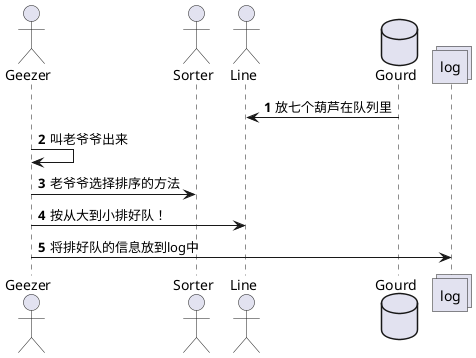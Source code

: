 @startuml
'https://plantuml.com/sequence-diagram

autonumber

actor Geezer
actor Sorter
actor Line
database Gourd
collections log


Gourd -> Line:放七个葫芦在队列里

Geezer -> Geezer: 叫老爷爷出来
Geezer -> Sorter: 老爷爷选择排序的方法
Geezer -> Line: 按从大到小排好队！
Geezer -> log: 将排好队的信息放到log中


@enduml